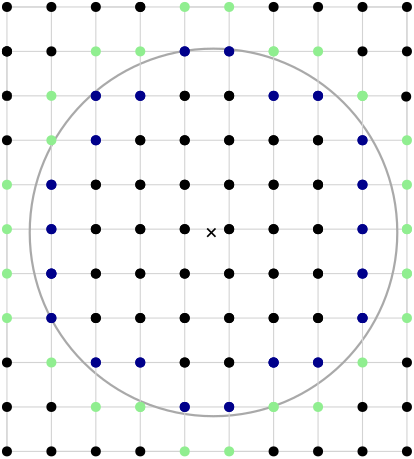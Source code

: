 <?xml version="1.0"?>
<!DOCTYPE ipe SYSTEM "ipe.dtd">
<ipe version="70005" creator="Ipe 7.1.1">
<info created="D:20130524143309" modified="D:20130617154131"/>
<ipestyle name="basic">
<symbol name="arrow/arc(spx)">
<path stroke="sym-stroke" fill="sym-stroke" pen="sym-pen">
0 0 m
-1 0.333 l
-1 -0.333 l
h
</path>
</symbol>
<symbol name="arrow/farc(spx)">
<path stroke="sym-stroke" fill="white" pen="sym-pen">
0 0 m
-1 0.333 l
-1 -0.333 l
h
</path>
</symbol>
<symbol name="mark/circle(sx)" transformations="translations">
<path fill="sym-stroke">
0.6 0 0 0.6 0 0 e
0.4 0 0 0.4 0 0 e
</path>
</symbol>
<symbol name="mark/disk(sx)" transformations="translations">
<path fill="sym-stroke">
0.6 0 0 0.6 0 0 e
</path>
</symbol>
<symbol name="mark/fdisk(sfx)" transformations="translations">
<group>
<path fill="sym-fill">
0.5 0 0 0.5 0 0 e
</path>
<path fill="sym-stroke" fillrule="eofill">
0.6 0 0 0.6 0 0 e
0.4 0 0 0.4 0 0 e
</path>
</group>
</symbol>
<symbol name="mark/box(sx)" transformations="translations">
<path fill="sym-stroke" fillrule="eofill">
-0.6 -0.6 m
0.6 -0.6 l
0.6 0.6 l
-0.6 0.6 l
h
-0.4 -0.4 m
0.4 -0.4 l
0.4 0.4 l
-0.4 0.4 l
h
</path>
</symbol>
<symbol name="mark/square(sx)" transformations="translations">
<path fill="sym-stroke">
-0.6 -0.6 m
0.6 -0.6 l
0.6 0.6 l
-0.6 0.6 l
h
</path>
</symbol>
<symbol name="mark/fsquare(sfx)" transformations="translations">
<group>
<path fill="sym-fill">
-0.5 -0.5 m
0.5 -0.5 l
0.5 0.5 l
-0.5 0.5 l
h
</path>
<path fill="sym-stroke" fillrule="eofill">
-0.6 -0.6 m
0.6 -0.6 l
0.6 0.6 l
-0.6 0.6 l
h
-0.4 -0.4 m
0.4 -0.4 l
0.4 0.4 l
-0.4 0.4 l
h
</path>
</group>
</symbol>
<symbol name="mark/cross(sx)" transformations="translations">
<group>
<path fill="sym-stroke">
-0.43 -0.57 m
0.57 0.43 l
0.43 0.57 l
-0.57 -0.43 l
h
</path>
<path fill="sym-stroke">
-0.43 0.57 m
0.57 -0.43 l
0.43 -0.57 l
-0.57 0.43 l
h
</path>
</group>
</symbol>
<symbol name="arrow/fnormal(spx)">
<path stroke="sym-stroke" fill="white" pen="sym-pen">
0 0 m
-1 0.333 l
-1 -0.333 l
h
</path>
</symbol>
<symbol name="arrow/pointed(spx)">
<path stroke="sym-stroke" fill="sym-stroke" pen="sym-pen">
0 0 m
-1 0.333 l
-0.8 0 l
-1 -0.333 l
h
</path>
</symbol>
<symbol name="arrow/fpointed(spx)">
<path stroke="sym-stroke" fill="white" pen="sym-pen">
0 0 m
-1 0.333 l
-0.8 0 l
-1 -0.333 l
h
</path>
</symbol>
<symbol name="arrow/linear(spx)">
<path stroke="sym-stroke" pen="sym-pen">
-1 0.333 m
0 0 l
-1 -0.333 l
</path>
</symbol>
<symbol name="arrow/fdouble(spx)">
<path stroke="sym-stroke" fill="white" pen="sym-pen">
0 0 m
-1 0.333 l
-1 -0.333 l
h
-1 0 m
-2 0.333 l
-2 -0.333 l
h
</path>
</symbol>
<symbol name="arrow/double(spx)">
<path stroke="sym-stroke" fill="sym-stroke" pen="sym-pen">
0 0 m
-1 0.333 l
-1 -0.333 l
h
-1 0 m
-2 0.333 l
-2 -0.333 l
h
</path>
</symbol>
<pen name="heavier" value="0.8"/>
<pen name="fat" value="1.2"/>
<pen name="ultrafat" value="2"/>
<symbolsize name="large" value="5"/>
<symbolsize name="small" value="2"/>
<symbolsize name="tiny" value="1.1"/>
<arrowsize name="large" value="10"/>
<arrowsize name="small" value="5"/>
<arrowsize name="tiny" value="3"/>
<color name="red" value="1 0 0"/>
<color name="green" value="0 1 0"/>
<color name="blue" value="0 0 1"/>
<color name="yellow" value="1 1 0"/>
<color name="orange" value="1 0.647 0"/>
<color name="gold" value="1 0.843 0"/>
<color name="purple" value="0.627 0.125 0.941"/>
<color name="gray" value="0.745"/>
<color name="brown" value="0.647 0.165 0.165"/>
<color name="navy" value="0 0 0.502"/>
<color name="pink" value="1 0.753 0.796"/>
<color name="seagreen" value="0.18 0.545 0.341"/>
<color name="turquoise" value="0.251 0.878 0.816"/>
<color name="violet" value="0.933 0.51 0.933"/>
<color name="darkblue" value="0 0 0.545"/>
<color name="darkcyan" value="0 0.545 0.545"/>
<color name="darkgray" value="0.663"/>
<color name="darkgreen" value="0 0.392 0"/>
<color name="darkmagenta" value="0.545 0 0.545"/>
<color name="darkorange" value="1 0.549 0"/>
<color name="darkred" value="0.545 0 0"/>
<color name="lightblue" value="0.678 0.847 0.902"/>
<color name="lightcyan" value="0.878 1 1"/>
<color name="lightgray" value="0.827"/>
<color name="lightgreen" value="0.565 0.933 0.565"/>
<color name="lightyellow" value="1 1 0.878"/>
<dashstyle name="dashed" value="[4] 0"/>
<dashstyle name="dotted" value="[1 3] 0"/>
<dashstyle name="dash dotted" value="[4 2 1 2] 0"/>
<dashstyle name="dash dot dotted" value="[4 2 1 2 1 2] 0"/>
<textsize name="large" value="\large"/>
<textsize name="Large" value="\Large"/>
<textsize name="LARGE" value="\LARGE"/>
<textsize name="huge" value="\huge"/>
<textsize name="Huge" value="\Huge"/>
<textsize name="small" value="\small"/>
<textsize name="footnote" value="\footnotesize"/>
<textsize name="tiny" value="\tiny"/>
<textstyle name="center" begin="\begin{center}" end="\end{center}"/>
<textstyle name="itemize" begin="\begin{itemize}" end="\end{itemize}"/>
<textstyle name="item" begin="\begin{itemize}\item{}" end="\end{itemize}"/>
<gridsize name="4 pts" value="4"/>
<gridsize name="8 pts (~3 mm)" value="8"/>
<gridsize name="16 pts (~6 mm)" value="16"/>
<gridsize name="32 pts (~12 mm)" value="32"/>
<gridsize name="10 pts (~3.5 mm)" value="10"/>
<gridsize name="20 pts (~7 mm)" value="20"/>
<gridsize name="14 pts (~5 mm)" value="14"/>
<gridsize name="28 pts (~10 mm)" value="28"/>
<gridsize name="56 pts (~20 mm)" value="56"/>
<anglesize name="90 deg" value="90"/>
<anglesize name="60 deg" value="60"/>
<anglesize name="45 deg" value="45"/>
<anglesize name="30 deg" value="30"/>
<anglesize name="22.5 deg" value="22.5"/>
<tiling name="falling" angle="-60" step="4" width="1"/>
<tiling name="rising" angle="30" step="4" width="1"/>
</ipestyle>
<page>
<layer name="dot"/>
<layer name="circle"/>
<layer name="beta"/>
<layer name="alpha"/>
<layer name="gamma"/>
<view layers="dot circle" active="circle"/>
<path layer="circle" stroke="lightgray">
240 704 m
384 704 l
384 688 l
240 688 l
240 672 l
384 672 l
384 656 l
240 656 l
240 640 l
384 640 l
384 624 l
240 624 l
240 608 l
384 608 l
384 592 l
240 592 l
240 576 l
384 576 l
384 560 l
240 560 l
240 544 l
384 544 l
</path>
<path stroke="darkgray" pen="heavier">
66.163 0 0 66.163 314.363 622.823 e
</path>
<path stroke="lightgray">
384 544 m
384 544 l
384 704 l
368 704 l
368 544 l
352 544 l
352 704 l
336 704 l
336 544 l
320 544 l
320 704 l
304 704 l
304 544 l
288 544 l
288 704 l
272 704 l
272 544 l
256 544 l
256 704 l
240 704 l
240 544 l
</path>
<use layer="dot" name="mark/disk(sx)" pos="256 672" size="normal" stroke="lightgreen"/>
<use name="mark/disk(sx)" pos="256 656" size="normal" stroke="lightgreen"/>
<use name="mark/disk(sx)" pos="256 640" size="normal" stroke="darkblue"/>
<use name="mark/disk(sx)" pos="256 624" size="normal" stroke="darkblue"/>
<use name="mark/disk(sx)" pos="256 608" size="normal" stroke="darkblue"/>
<use name="mark/disk(sx)" pos="256 608" size="normal" stroke="darkblue"/>
<use name="mark/disk(sx)" pos="256 576" size="normal" stroke="lightgreen"/>
<use name="mark/disk(sx)" pos="272 576" size="normal" stroke="darkblue"/>
<use name="mark/disk(sx)" pos="272 592" size="normal" stroke="black"/>
<use name="mark/disk(sx)" pos="272 608" size="normal" stroke="black"/>
<use name="mark/disk(sx)" pos="272 624" size="normal" stroke="black"/>
<use name="mark/disk(sx)" pos="272 640" size="normal" stroke="black"/>
<use name="mark/disk(sx)" pos="272 656" size="normal" stroke="darkblue"/>
<use name="mark/disk(sx)" pos="272 672" size="normal" stroke="darkblue"/>
<use name="mark/disk(sx)" pos="288 672" size="normal" stroke="darkblue"/>
<use name="mark/disk(sx)" pos="288 656" size="normal" stroke="black"/>
<use name="mark/disk(sx)" pos="288 640" size="normal" stroke="black"/>
<use name="mark/disk(sx)" pos="288 624" size="normal" stroke="black"/>
<use name="mark/disk(sx)" pos="288 608" size="normal" stroke="black"/>
<use name="mark/disk(sx)" pos="288 592" size="normal" stroke="black"/>
<use name="mark/disk(sx)" pos="288 576" size="normal" stroke="darkblue"/>
<use name="mark/disk(sx)" pos="304 576" size="normal" stroke="black"/>
<use name="mark/disk(sx)" pos="304 592" size="normal" stroke="black"/>
<use name="mark/disk(sx)" pos="304 608" size="normal" stroke="black"/>
<use name="mark/disk(sx)" pos="304 624" size="normal" stroke="black"/>
<use name="mark/disk(sx)" pos="304 640" size="normal" stroke="black"/>
<use name="mark/disk(sx)" pos="304 656" size="normal" stroke="black"/>
<use name="mark/disk(sx)" pos="304 672" size="normal" stroke="black"/>
<use name="mark/disk(sx)" pos="320 672" size="normal" stroke="black"/>
<use name="mark/disk(sx)" pos="320 656" size="normal" stroke="black"/>
<use name="mark/disk(sx)" pos="320 640" size="normal" stroke="black"/>
<use name="mark/disk(sx)" pos="320 624" size="normal" stroke="black"/>
<use name="mark/disk(sx)" pos="320 608" size="normal" stroke="black"/>
<use name="mark/disk(sx)" pos="320 592" size="normal" stroke="black"/>
<use name="mark/disk(sx)" pos="320 576" size="normal" stroke="black"/>
<use name="mark/disk(sx)" pos="336 656" size="normal" stroke="black"/>
<use name="mark/disk(sx)" pos="336 640" size="normal" stroke="black"/>
<use name="mark/disk(sx)" pos="336 624" size="normal" stroke="black"/>
<use name="mark/disk(sx)" pos="336 608" size="normal" stroke="black"/>
<use name="mark/disk(sx)" pos="336 576" size="normal" stroke="darkblue"/>
<use name="mark/disk(sx)" pos="336 576" size="normal" stroke="darkblue"/>
<use name="mark/disk(sx)" pos="352 576" size="normal" stroke="darkblue"/>
<use name="mark/disk(sx)" pos="352 592" size="normal" stroke="black"/>
<use name="mark/disk(sx)" pos="352 608" size="normal" stroke="black"/>
<use name="mark/disk(sx)" pos="352 640" size="normal" stroke="black"/>
<use name="mark/disk(sx)" pos="352 656" size="normal" stroke="black"/>
<use name="mark/disk(sx)" pos="352 672" size="normal" stroke="darkblue"/>
<use name="mark/disk(sx)" pos="336 672" size="normal" stroke="darkblue"/>
<use name="mark/disk(sx)" pos="352 624" size="normal" stroke="black"/>
<use name="mark/disk(sx)" pos="336 592" size="normal" stroke="black"/>
<use name="mark/disk(sx)" pos="368 576" size="normal" stroke="lightgreen"/>
<use name="mark/disk(sx)" pos="368 592" size="normal" stroke="darkblue"/>
<use name="mark/disk(sx)" pos="368 592" size="normal" stroke="darkblue"/>
<use name="mark/disk(sx)" pos="368 608" size="normal" stroke="darkblue"/>
<use name="mark/disk(sx)" pos="368 624" size="normal" stroke="darkblue"/>
<use name="mark/disk(sx)" pos="368 640" size="normal" stroke="darkblue"/>
<use name="mark/disk(sx)" pos="368 672" size="normal" stroke="lightgreen"/>
<use name="mark/disk(sx)" pos="368 672" size="normal" stroke="lightgreen"/>
<use name="mark/disk(sx)" pos="368 672" size="normal" stroke="lightgreen"/>
<use name="mark/disk(sx)" pos="368 656" size="normal" stroke="darkblue"/>
<use name="mark/disk(sx)" pos="352 560" size="normal" stroke="lightgreen"/>
<use name="mark/disk(sx)" pos="336 560" size="normal" stroke="lightgreen"/>
<use name="mark/disk(sx)" pos="320 560" size="normal" stroke="darkblue"/>
<use name="mark/disk(sx)" pos="288 560" size="normal" stroke="lightgreen"/>
<use name="mark/disk(sx)" pos="288 560" size="normal" stroke="lightgreen"/>
<use name="mark/disk(sx)" pos="272 560" size="normal" stroke="lightgreen"/>
<use name="mark/disk(sx)" pos="256 560" size="normal" stroke="black"/>
<use name="mark/disk(sx)" pos="304 560" size="normal" stroke="darkblue"/>
<use name="mark/disk(sx)" pos="368 560" size="normal" stroke="black"/>
<use name="mark/disk(sx)" pos="336 560" size="normal" stroke="lightgreen"/>
<use name="mark/disk(sx)" pos="288 656" size="normal" stroke="black"/>
<use name="mark/disk(sx)" pos="272 672" size="normal" stroke="darkblue"/>
<use name="mark/disk(sx)" pos="288 672" size="normal" stroke="darkblue"/>
<use name="mark/disk(sx)" pos="304 672" size="normal" stroke="black"/>
<use name="mark/disk(sx)" pos="320 672" size="normal" stroke="black"/>
<use name="mark/disk(sx)" pos="336 672" size="normal" stroke="darkblue"/>
<use name="mark/disk(sx)" pos="352 672" size="normal" stroke="darkblue"/>
<use name="mark/disk(sx)" pos="352 656" size="normal" stroke="black"/>
<use name="mark/disk(sx)" pos="368 656" size="normal" stroke="darkblue"/>
<use name="mark/disk(sx)" pos="368 640" size="normal" stroke="darkblue"/>
<use name="mark/disk(sx)" pos="352 640" size="normal" stroke="black"/>
<use name="mark/disk(sx)" pos="336 640" size="normal" stroke="black"/>
<use name="mark/disk(sx)" pos="336 656" size="normal" stroke="black"/>
<use name="mark/disk(sx)" pos="320 656" size="normal" stroke="black"/>
<use name="mark/disk(sx)" pos="320 640" size="normal" stroke="black"/>
<use name="mark/disk(sx)" pos="304 640" size="normal" stroke="black"/>
<use name="mark/disk(sx)" pos="304 656" size="normal" stroke="black"/>
<use name="mark/disk(sx)" pos="288 624" size="normal" stroke="black"/>
<use name="mark/disk(sx)" pos="288 640" size="normal" stroke="black"/>
<use name="mark/disk(sx)" pos="272 640" size="normal" stroke="black"/>
<use name="mark/disk(sx)" pos="272 656" size="normal" stroke="darkblue"/>
<use name="mark/disk(sx)" pos="256 640" size="normal" stroke="darkblue"/>
<use name="mark/disk(sx)" pos="256 624" size="normal" stroke="darkblue"/>
<use name="mark/disk(sx)" pos="272 624" size="normal" stroke="black"/>
<use name="mark/disk(sx)" pos="304 624" size="normal" stroke="black"/>
<use name="mark/disk(sx)" pos="320 624" size="normal" stroke="black"/>
<use name="mark/disk(sx)" pos="336 624" size="normal" stroke="black"/>
<use name="mark/disk(sx)" pos="352 624" size="normal" stroke="black"/>
<use name="mark/disk(sx)" pos="368 624" size="normal" stroke="darkblue"/>
<use name="mark/disk(sx)" pos="368 608" size="normal" stroke="darkblue"/>
<use name="mark/disk(sx)" pos="352 608" size="normal" stroke="black"/>
<use name="mark/disk(sx)" pos="336 608" size="normal" stroke="black"/>
<use name="mark/disk(sx)" pos="320 608" size="normal" stroke="black"/>
<use name="mark/disk(sx)" pos="304 608" size="normal" stroke="black"/>
<use name="mark/disk(sx)" pos="288 608" size="normal" stroke="black"/>
<use name="mark/disk(sx)" pos="272 608" size="normal" stroke="black"/>
<use name="mark/disk(sx)" pos="256 608" size="normal" stroke="darkblue"/>
<use name="mark/disk(sx)" pos="272 592" size="normal" stroke="black"/>
<use name="mark/disk(sx)" pos="288 592" size="normal" stroke="black"/>
<use name="mark/disk(sx)" pos="304 592" size="normal" stroke="black"/>
<use name="mark/disk(sx)" pos="320 592" size="normal" stroke="black"/>
<use name="mark/disk(sx)" pos="336 592" size="normal" stroke="black"/>
<use name="mark/disk(sx)" pos="352 592" size="normal" stroke="black"/>
<use name="mark/disk(sx)" pos="368 592" size="normal" stroke="darkblue"/>
<use name="mark/disk(sx)" pos="352 576" size="normal" stroke="darkblue"/>
<use name="mark/disk(sx)" pos="336 576" size="normal" stroke="darkblue"/>
<use name="mark/disk(sx)" pos="320 576" size="normal" stroke="black"/>
<use name="mark/disk(sx)" pos="304 576" size="normal" stroke="black"/>
<use name="mark/disk(sx)" pos="288 576" size="normal" stroke="darkblue"/>
<use name="mark/disk(sx)" pos="272 576" size="normal" stroke="darkblue"/>
<use name="mark/disk(sx)" pos="304 560" size="normal" stroke="darkblue"/>
<use name="mark/disk(sx)" pos="320 560" size="normal" stroke="darkblue"/>
<use layer="circle" name="mark/cross(sx)" pos="313.578 622.758" size="normal" stroke="black"/>
<use layer="dot" name="mark/disk(sx)" pos="336 688" size="normal" stroke="lightgreen"/>
<use name="mark/disk(sx)" pos="336 688" size="normal" stroke="lightgreen"/>
<use name="mark/disk(sx)" pos="352 688" size="normal" stroke="lightgreen"/>
<use name="mark/disk(sx)" pos="368 688" size="normal" stroke="black"/>
<use name="mark/disk(sx)" pos="384 688" size="normal" stroke="black"/>
<use name="mark/disk(sx)" pos="384 656" size="normal" stroke="lightgreen"/>
<use name="mark/disk(sx)" pos="384 624" size="normal" stroke="lightgreen"/>
<use name="mark/disk(sx)" pos="384 608" size="normal" stroke="lightgreen"/>
<use name="mark/disk(sx)" pos="384 608" size="normal" stroke="lightgreen"/>
<use name="mark/disk(sx)" pos="384 592" size="normal" stroke="lightgreen"/>
<use name="mark/disk(sx)" pos="384 576" size="normal" stroke="black"/>
<use name="mark/disk(sx)" pos="384 624" size="normal" stroke="lightgreen"/>
<use name="mark/disk(sx)" pos="384 640" size="normal" stroke="lightgreen"/>
<use matrix="1 0 0 1 -0.269329 -0.269329" name="mark/disk(sx)" pos="384 672" size="normal" stroke="black"/>
<use name="mark/disk(sx)" pos="384 560" size="normal" stroke="black"/>
<use name="mark/circle(sx)" pos="240 688" size="normal" stroke="black"/>
<use name="mark/circle(sx)" pos="240 672" size="normal" stroke="black"/>
<use name="mark/circle(sx)" pos="240 672" size="normal" stroke="black"/>
<use name="mark/circle(sx)" pos="240 688" size="normal" stroke="black"/>
<use name="mark/disk(sx)" pos="240 656" size="normal" stroke="white"/>
<use name="mark/disk(sx)" pos="240 656" size="normal" stroke="white"/>
<use name="mark/disk(sx)" pos="240 672" size="normal" stroke="white"/>
<use name="mark/disk(sx)" pos="240 688" size="normal" stroke="black"/>
<use name="mark/disk(sx)" pos="240 672" size="normal" stroke="black"/>
<use name="mark/disk(sx)" pos="240 656" size="normal" stroke="black"/>
<use name="mark/disk(sx)" pos="240 640" size="normal" stroke="lightgreen"/>
<use name="mark/disk(sx)" pos="240 624" size="normal" stroke="lightgreen"/>
<use name="mark/disk(sx)" pos="240 608" size="normal" stroke="lightgreen"/>
<use name="mark/disk(sx)" pos="240 576" size="normal" stroke="black"/>
<use name="mark/disk(sx)" pos="240 592" size="normal" stroke="lightgreen"/>
<use name="mark/disk(sx)" pos="240 560" size="normal" stroke="black"/>
<use name="mark/disk(sx)" pos="240 704" size="normal" stroke="black"/>
<use name="mark/disk(sx)" pos="256 704" size="normal" stroke="black"/>
<use name="mark/disk(sx)" pos="352 704" size="normal" stroke="black"/>
<use name="mark/disk(sx)" pos="368 704" size="normal" stroke="black"/>
<use name="mark/disk(sx)" pos="384 704" size="normal" stroke="black"/>
<use name="mark/disk(sx)" pos="336 704" size="normal" stroke="black"/>
<use name="mark/disk(sx)" pos="304 704" size="normal" stroke="lightgreen"/>
<use name="mark/disk(sx)" pos="288 704" size="normal" stroke="black"/>
<use name="mark/disk(sx)" pos="288 704" size="normal" stroke="black"/>
<use name="mark/disk(sx)" pos="272 704" size="normal" stroke="black"/>
<use name="mark/disk(sx)" pos="320 704" size="normal" stroke="lightgreen"/>
<use name="mark/disk(sx)" pos="240 544" size="normal" stroke="black"/>
<use name="mark/disk(sx)" pos="256 544" size="normal" stroke="black"/>
<use name="mark/disk(sx)" pos="272 544" size="normal" stroke="black"/>
<use name="mark/disk(sx)" pos="288 544" size="normal" stroke="black"/>
<use name="mark/disk(sx)" pos="304 544" size="normal" stroke="lightgreen"/>
<use name="mark/disk(sx)" pos="320 544" size="normal" stroke="lightgreen"/>
<use name="mark/disk(sx)" pos="336 544" size="normal" stroke="black"/>
<use name="mark/disk(sx)" pos="352 544" size="normal" stroke="black"/>
<use name="mark/disk(sx)" pos="384 544" size="normal" stroke="black"/>
<use name="mark/disk(sx)" pos="368 544" size="normal" stroke="black"/>
<use name="mark/disk(sx)" pos="256 688" size="normal" stroke="black"/>
<use name="mark/disk(sx)" pos="272 688" size="normal" stroke="lightgreen"/>
<use name="mark/disk(sx)" pos="288 688" size="normal" stroke="lightgreen"/>
<path layer="beta" stroke="red" pen="heavier" arrow="normal/normal">
256.211 591.516 m
320.581 687.667 l
336.471 560.543 l
256.48 591.785 l
</path>
<path stroke="purple" pen="heavier" arrow="normal/normal">
288 640 m
336 608 l
</path>
<path stroke="purple" pen="heavier" arrow="normal/normal">
328.661 624.644 m
199.113 607.945 l
</path>
<path layer="alpha" stroke="blue">
304 688 m
320 688 l
352 672 l
368 656 l
368 592 l
336 560 l
304 560 l
272 576 l
256 592 l
256 640 l
272 672 l
304 688 l
</path>
<path layer="gamma" stroke="black">
304 688 m
336 688 l
368 672 l
384 640 l
</path>
<path stroke="black">
384 640 m
384 592 l
320 544 l
272 560 l
256 592 l
256 592 l
</path>
<path stroke="black">
256 656 m
240 624 l
256 592 l
256 592 l
</path>
<path stroke="black">
256 656 m
272 688 l
304 688 l
</path>
<use layer="dot" name="mark/disk(sx)" pos="304 688" size="normal" stroke="darkblue"/>
<use name="mark/disk(sx)" pos="320 688" size="normal" stroke="darkblue"/>
<use name="mark/disk(sx)" pos="320 688" size="normal" stroke="darkblue"/>
<use name="mark/disk(sx)" pos="304 688" size="normal" stroke="darkblue"/>
<use name="mark/disk(sx)" pos="256 592" size="normal" stroke="darkblue"/>
<use name="mark/disk(sx)" pos="256 592" size="normal" stroke="darkblue"/>
</page>
</ipe>
